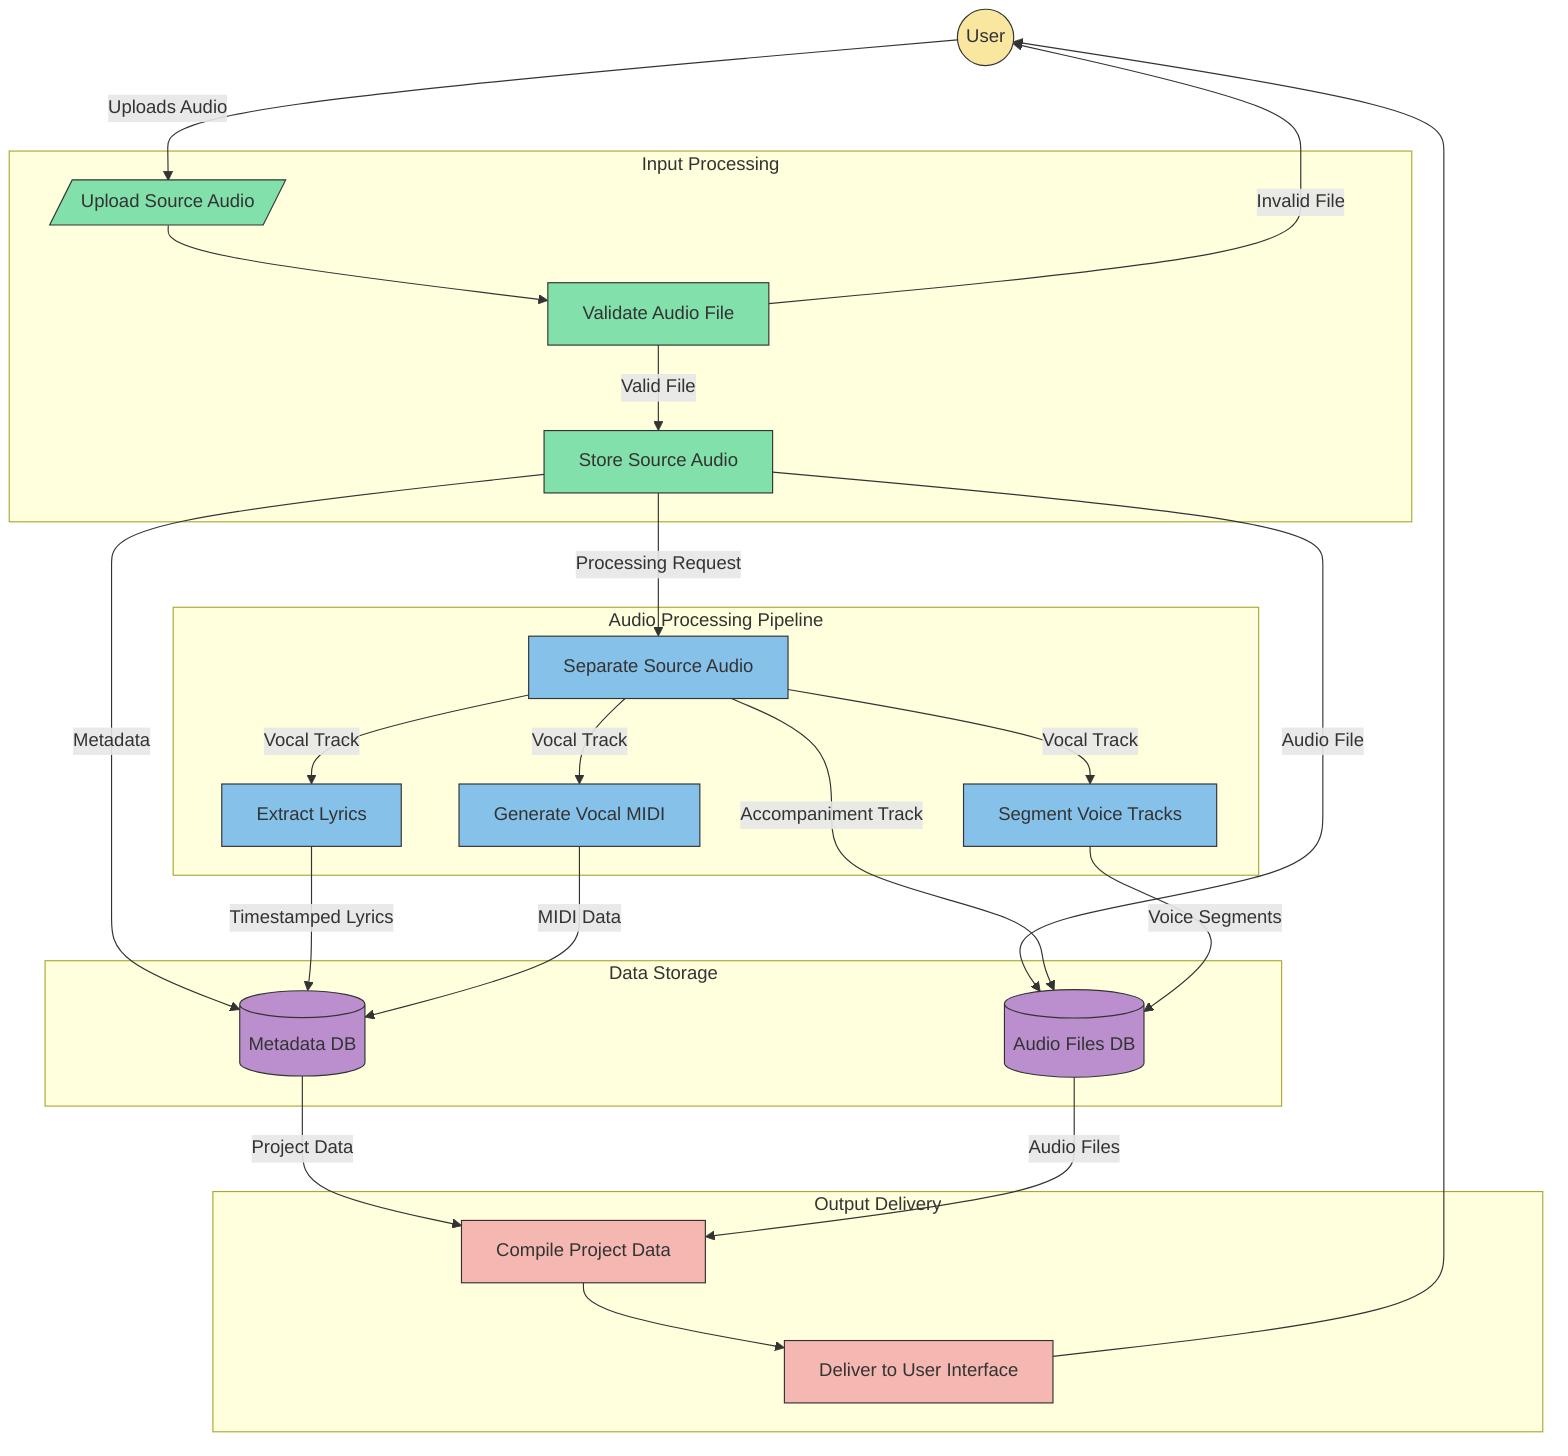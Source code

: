 flowchart TD
    User((User))
    
    subgraph InputProcess["Input Processing"]
        Upload[/"Upload Source Audio"/]
        Validate["Validate Audio File"]
        Store["Store Source Audio"]
    end
    
    subgraph AudioProcessing["Audio Processing Pipeline"]
        Separate["Separate Source Audio"]
        ExtractLyrics["Extract Lyrics"]
        GenerateMIDI["Generate Vocal MIDI"]
        SegmentVoice["Segment Voice Tracks"]
    end
    
    subgraph DataStorage["Data Storage"]
        AudioDB[("Audio Files DB")]
        MetadataDB[("Metadata DB")]
    end
    
    subgraph OutputProcess["Output Delivery"]
        Compile["Compile Project Data"]
        Deliver["Deliver to User Interface"]
    end
    
    User -->|"Uploads Audio"| Upload
    Upload --> Validate
    Validate -->|"Valid File"| Store
    Validate -->|"Invalid File"| User
    
    Store -->|"Audio File"| AudioDB
    Store -->|"Metadata"| MetadataDB
    Store -->|"Processing Request"| Separate
    
    Separate -->|"Vocal Track"| ExtractLyrics
    Separate -->|"Vocal Track"| GenerateMIDI
    Separate -->|"Vocal Track"| SegmentVoice
    Separate -->|"Accompaniment Track"| AudioDB
    
    ExtractLyrics -->|"Timestamped Lyrics"| MetadataDB
    GenerateMIDI -->|"MIDI Data"| MetadataDB
    SegmentVoice -->|"Voice Segments"| AudioDB
    
    MetadataDB -->|"Project Data"| Compile
    AudioDB -->|"Audio Files"| Compile
    
    Compile --> Deliver
    Deliver --> User
    
    classDef user fill:#F9E79F,stroke:#333,stroke-width:1px;
    classDef input fill:#82E0AA,stroke:#333,stroke-width:1px;
    classDef processing fill:#85C1E9,stroke:#333,stroke-width:1px;
    classDef storage fill:#BB8FCE,stroke:#333,stroke-width:1px;
    classDef output fill:#F5B7B1,stroke:#333,stroke-width:1px;
    
    class User user;
    class Upload,Validate,Store input;
    class Separate,ExtractLyrics,GenerateMIDI,SegmentVoice processing;
    class AudioDB,MetadataDB storage;
    class Compile,Deliver output;